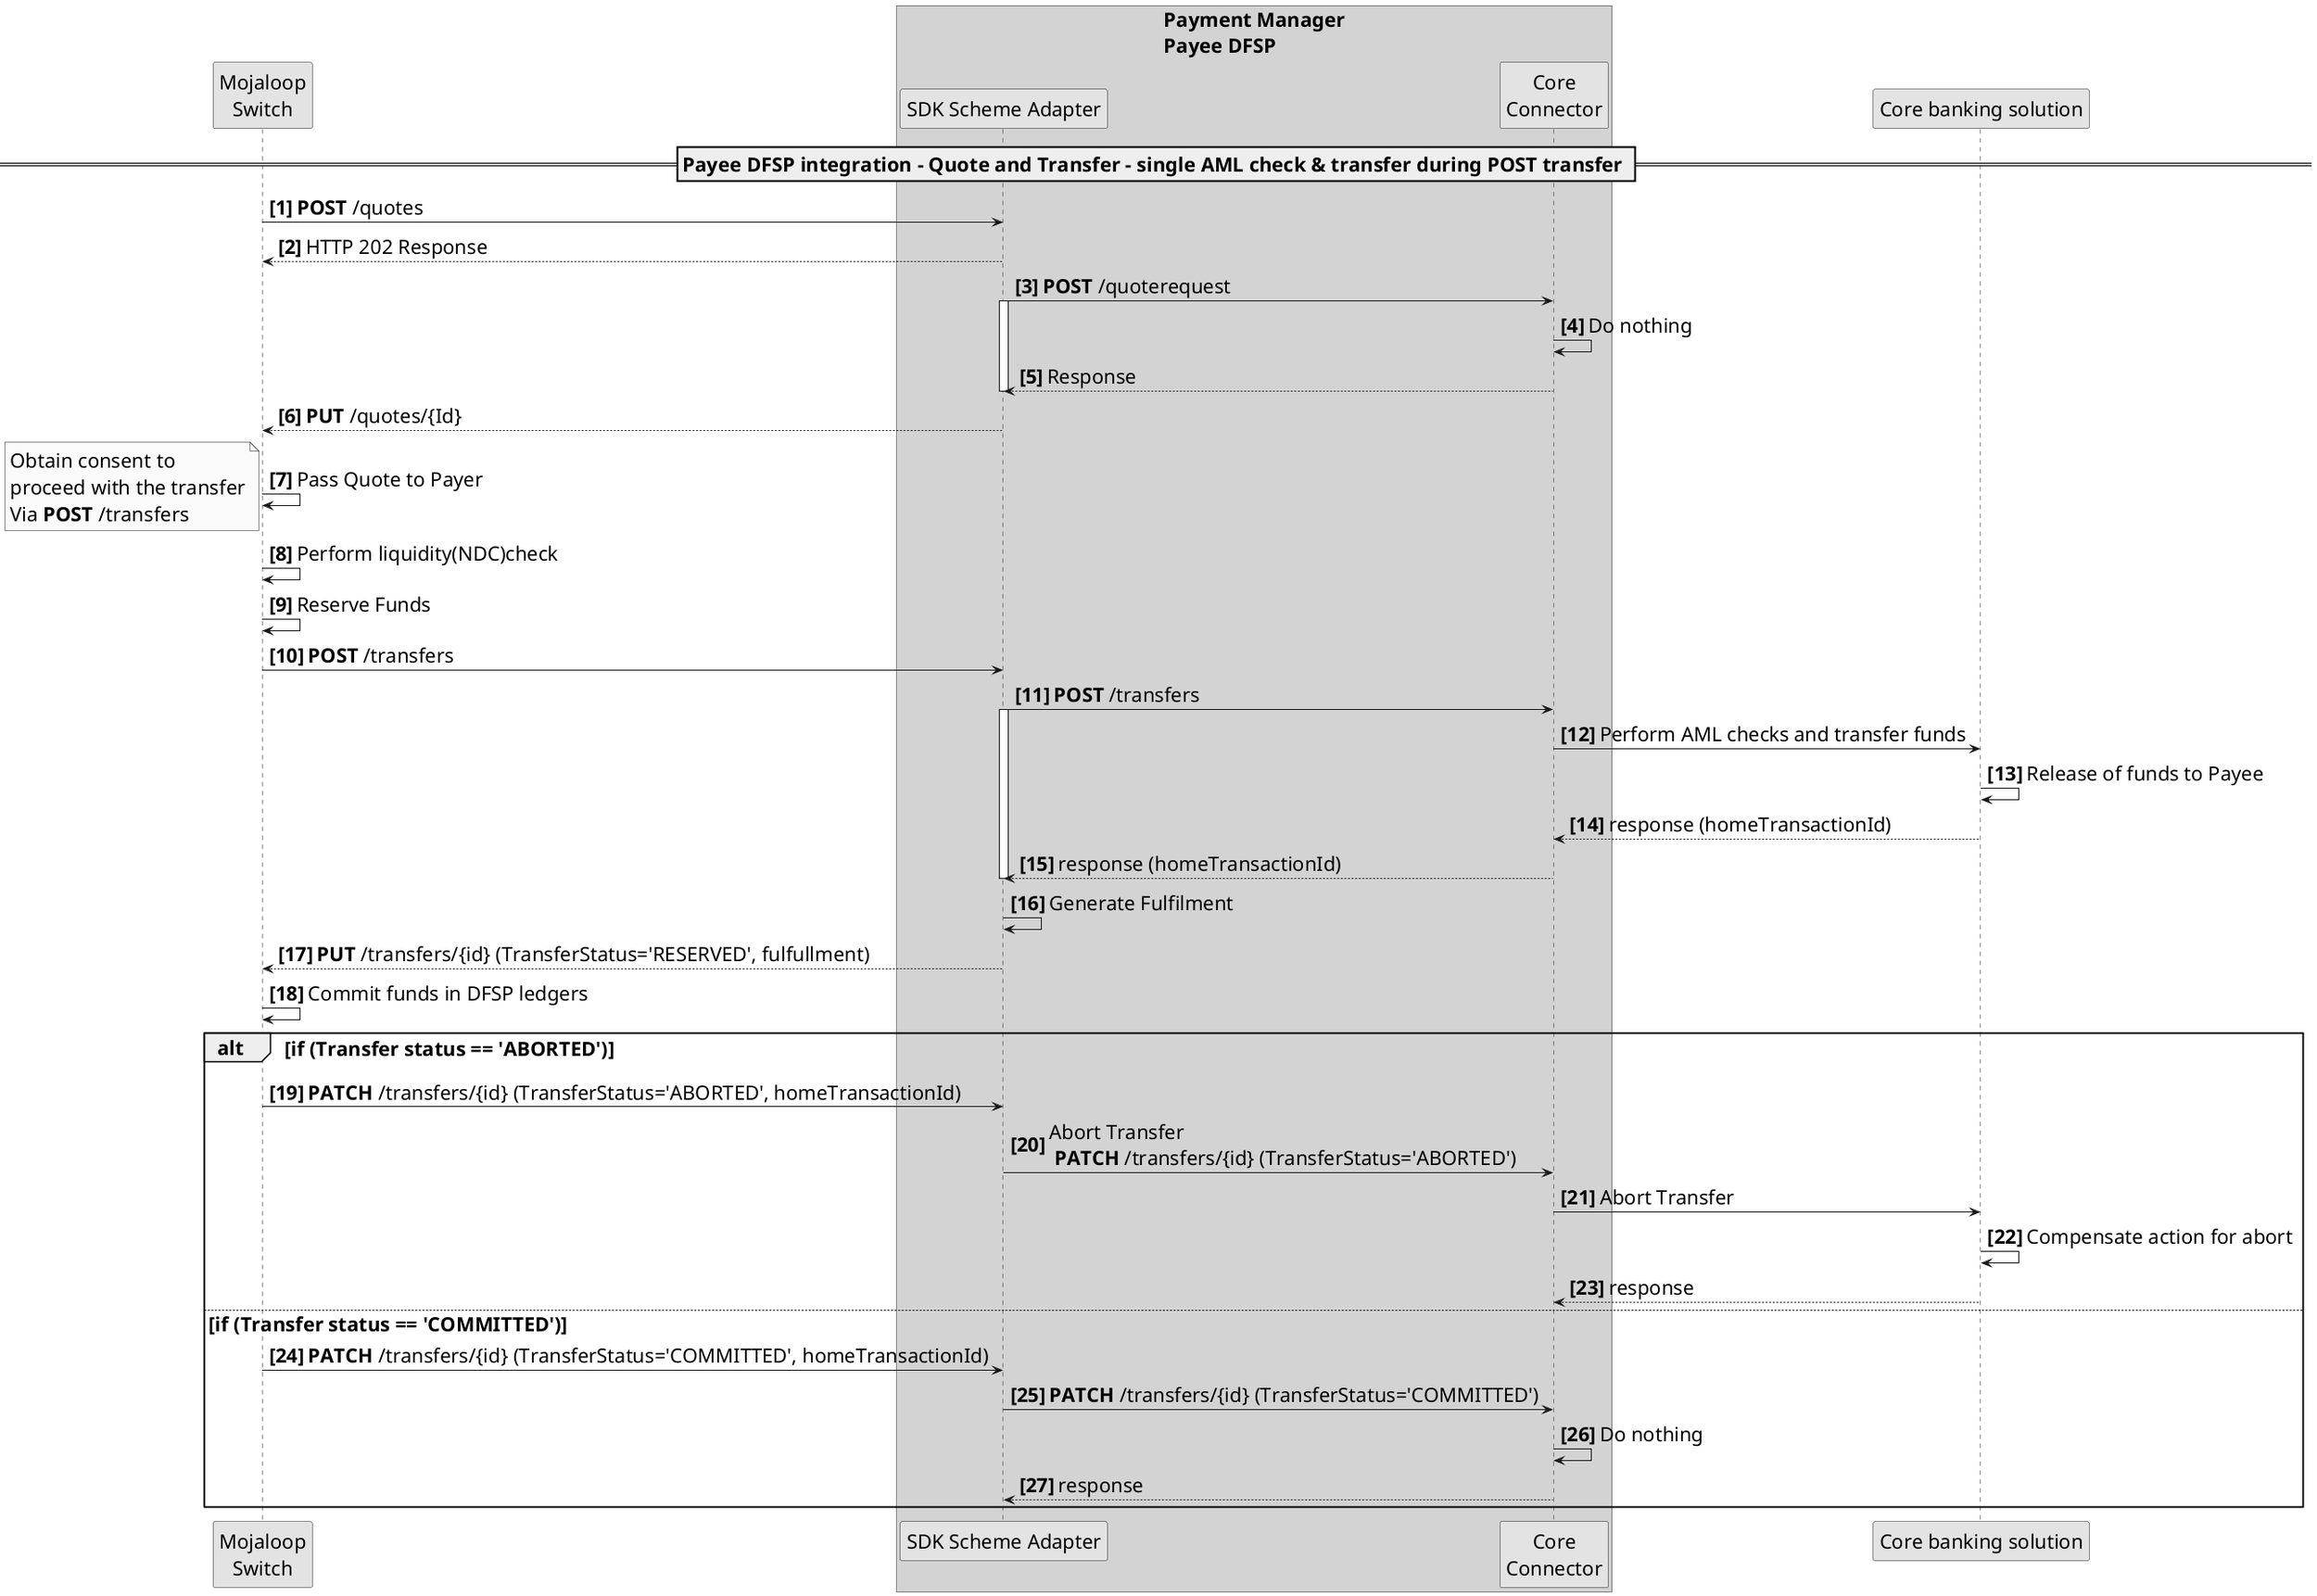 @startuml PayeeDFSPSinglePhaseOnTransfer
/'*****
--------------
******'/

skinparam activityFontSize 4
skinparam activityDiamondFontSize 30
skinparam activityArrowFontSize 22
skinparam defaultFontSize 22
skinparam noteFontSize 22
skinparam monochrome true
' declare title
' title PayeeDFSPSinglePhaseOnTransfer
' declare actors
participant "Mojaloop\nSwitch" as Switch
box "Payment Manager\nPayee DFSP" #LightGrey
participant "SDK Scheme Adapter" as MC 
participant "Core\nConnector" as CC 
end box
participant "Core banking solution" as CBS
autonumber 1 1 "<b>[0]"

== Payee DFSP integration - Quote and Transfer - single AML check & transfer during POST transfer ==

Switch->MC: **POST** /quotes
MC-->Switch: HTTP 202 Response
MC->CC: **POST** /quoterequest
activate MC
CC->CC: Do nothing
CC-->MC: Response
deactivate MC
MC-->Switch: **PUT** /quotes/{Id} 

Switch->Switch: Pass Quote to Payer
note left
Obtain consent to 
proceed with the transfer
Via **POST** /transfers
end note
    Switch-> Switch: Perform liquidity(NDC)check
    Switch->Switch: Reserve Funds
    Switch->MC: **POST** /transfers
    MC->CC: **POST** /transfers 
    activate MC
    CC->CBS: Perform AML checks and transfer funds
    CBS->CBS: Release of funds to Payee 
    CBS-->CC: response (homeTransactionId)
    CC-->MC: response (homeTransactionId)
    deactivate MC
    MC->MC: Generate Fulfilment
    MC-->Switch: **PUT** /transfers/{id} (TransferStatus='RESERVED', fulfullment)
    Switch->Switch: Commit funds in DFSP ledgers
    alt if (Transfer status == 'ABORTED')
    Switch->MC: **PATCH** /transfers/{id} (TransferStatus='ABORTED', homeTransactionId)
    MC->CC: Abort Transfer\n **PATCH** /transfers/{id} (TransferStatus='ABORTED')     
    CC->CBS: Abort Transfer
    CBS->CBS: Compensate action for abort
    CBS-->CC: response
    else if (Transfer status == 'COMMITTED')
    Switch->MC: **PATCH** /transfers/{id} (TransferStatus='COMMITTED', homeTransactionId)
    MC->CC: **PATCH** /transfers/{id} (TransferStatus='COMMITTED') 
    CC->CC: Do nothing
    CC-->MC: response
    end


@enduml